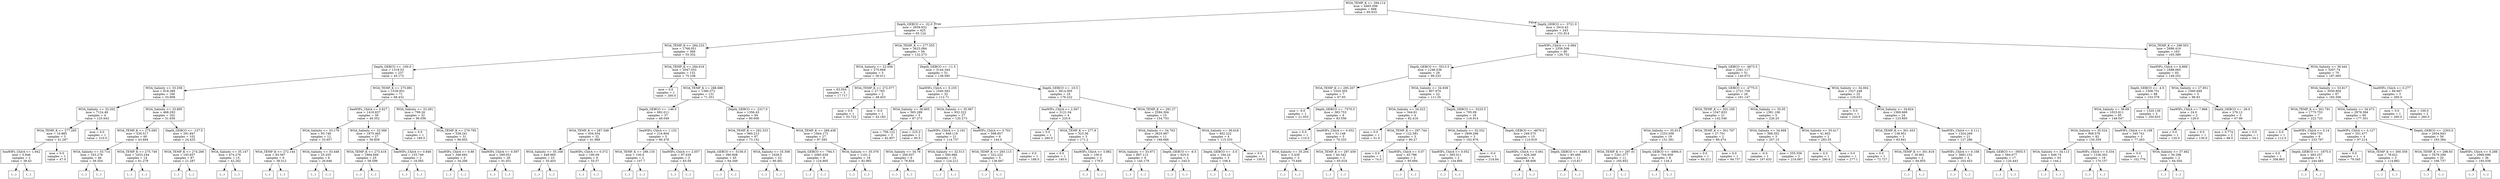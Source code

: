 digraph Tree {
node [shape=box] ;
0 [label="WOA_TEMP_K <= 294.114\nmse = 4465.006\nsamples = 668\nvalue = 95.633"] ;
1 [label="Depth_GEBCO <= -32.0\nmse = 2659.832\nsamples = 425\nvalue = 65.124"] ;
0 -> 1 [labeldistance=2.5, labelangle=45, headlabel="True"] ;
2 [label="WOA_TEMP_K <= 284.233\nmse = 1768.051\nsamples = 369\nvalue = 55.352"] ;
1 -> 2 ;
3 [label="Depth_GEBCO <= -100.0\nmse = 1319.53\nsamples = 237\nvalue = 45.172"] ;
2 -> 3 ;
4 [label="WOA_Salinity <= 33.258\nmse = 818.389\nsamples = 166\nvalue = 33.808"] ;
3 -> 4 ;
5 [label="WOA_Salinity <= 33.202\nmse = 7124.49\nsamples = 4\nvalue = 125.643"] ;
4 -> 5 ;
6 [label="WOA_TEMP_K <= 277.265\nmse = 16.885\nsamples = 3\nvalue = 41.287"] ;
5 -> 6 ;
7 [label="SeaWIFs_ChlrA <= 1.942\nmse = 0.846\nsamples = 2\nvalue = 38.43"] ;
6 -> 7 ;
8 [label="(...)"] ;
7 -> 8 ;
9 [label="(...)"] ;
7 -> 9 ;
10 [label="mse = 0.0\nsamples = 1\nvalue = 47.0"] ;
6 -> 10 ;
11 [label="mse = 0.0\nsamples = 1\nvalue = 210.0"] ;
5 -> 11 ;
12 [label="WOA_Salinity <= 33.895\nmse = 468.293\nsamples = 162\nvalue = 31.656"] ;
4 -> 12 ;
13 [label="WOA_TEMP_K <= 275.585\nmse = 530.517\nsamples = 60\nvalue = 43.694"] ;
12 -> 13 ;
14 [label="WOA_Salinity <= 33.714\nmse = 163.278\nsamples = 46\nvalue = 39.354"] ;
13 -> 14 ;
15 [label="(...)"] ;
14 -> 15 ;
54 [label="(...)"] ;
14 -> 54 ;
99 [label="WOA_TEMP_K <= 275.749\nmse = 1633.244\nsamples = 14\nvalue = 61.279"] ;
13 -> 99 ;
100 [label="(...)"] ;
99 -> 100 ;
101 [label="(...)"] ;
99 -> 101 ;
126 [label="Depth_GEBCO <= -137.5\nmse = 291.847\nsamples = 102\nvalue = 24.433"] ;
12 -> 126 ;
127 [label="WOA_TEMP_K <= 274.266\nmse = 193.657\nsamples = 87\nvalue = 21.287"] ;
126 -> 127 ;
128 [label="(...)"] ;
127 -> 128 ;
141 [label="(...)"] ;
127 -> 141 ;
244 [label="WOA_Salinity <= 35.147\nmse = 474.276\nsamples = 15\nvalue = 42.262"] ;
126 -> 244 ;
245 [label="(...)"] ;
244 -> 245 ;
254 [label="(...)"] ;
244 -> 254 ;
267 [label="WOA_TEMP_K <= 275.891\nmse = 1539.931\nsamples = 71\nvalue = 68.432"] ;
3 -> 267 ;
268 [label="SeaWIFs_ChlrA <= 0.627\nmse = 1416.837\nsamples = 39\nvalue = 49.352"] ;
267 -> 268 ;
269 [label="WOA_Salinity <= 33.176\nmse = 93.746\nsamples = 12\nvalue = 33.657"] ;
268 -> 269 ;
270 [label="WOA_TEMP_K <= 272.144\nmse = 83.567\nsamples = 6\nvalue = 38.512"] ;
269 -> 270 ;
271 [label="(...)"] ;
270 -> 271 ;
272 [label="(...)"] ;
270 -> 272 ;
273 [label="WOA_Salinity <= 33.448\nmse = 25.255\nsamples = 6\nvalue = 26.646"] ;
269 -> 273 ;
274 [label="(...)"] ;
273 -> 274 ;
275 [label="(...)"] ;
273 -> 275 ;
280 [label="WOA_Salinity <= 33.366\nmse = 1875.465\nsamples = 27\nvalue = 56.859"] ;
268 -> 280 ;
281 [label="WOA_TEMP_K <= 273.418\nmse = 1884.949\nsamples = 25\nvalue = 58.599"] ;
280 -> 281 ;
282 [label="(...)"] ;
281 -> 282 ;
289 [label="(...)"] ;
281 -> 289 ;
290 [label="SeaWIFs_ChlrA <= 0.846\nmse = 133.749\nsamples = 2\nvalue = 18.565"] ;
280 -> 290 ;
291 [label="(...)"] ;
290 -> 291 ;
292 [label="(...)"] ;
290 -> 292 ;
293 [label="WOA_Salinity <= 33.291\nmse = 799.26\nsamples = 32\nvalue = 90.056"] ;
267 -> 293 ;
294 [label="mse = 0.0\nsamples = 1\nvalue = 180.0"] ;
293 -> 294 ;
295 [label="WOA_TEMP_K <= 279.795\nmse = 538.241\nsamples = 31\nvalue = 86.955"] ;
293 -> 295 ;
296 [label="SeaWIFs_ChlrA <= 0.86\nmse = 346.692\nsamples = 3\nvalue = 34.206"] ;
295 -> 296 ;
297 [label="(...)"] ;
296 -> 297 ;
298 [label="(...)"] ;
296 -> 298 ;
301 [label="SeaWIFs_ChlrA <= 0.597\nmse = 269.051\nsamples = 28\nvalue = 91.931"] ;
295 -> 301 ;
302 [label="(...)"] ;
301 -> 302 ;
307 [label="(...)"] ;
301 -> 307 ;
332 [label="WOA_TEMP_K <= 284.616\nmse = 2047.033\nsamples = 132\nvalue = 75.106"] ;
2 -> 332 ;
333 [label="mse = 0.0\nsamples = 1\nvalue = 260.0"] ;
332 -> 333 ;
334 [label="WOA_TEMP_K <= 288.686\nmse = 1380.372\nsamples = 131\nvalue = 71.351"] ;
332 -> 334 ;
335 [label="Depth_GEBCO <= -146.0\nmse = 682.011\nsamples = 37\nvalue = 48.049"] ;
334 -> 335 ;
336 [label="WOA_TEMP_K <= 287.548\nmse = 454.554\nsamples = 32\nvalue = 41.988"] ;
335 -> 336 ;
337 [label="WOA_Salinity <= 35.168\nmse = 449.965\nsamples = 23\nvalue = 35.403"] ;
336 -> 337 ;
338 [label="(...)"] ;
337 -> 338 ;
357 [label="(...)"] ;
337 -> 357 ;
376 [label="SeaWIFs_ChlrA <= 0.372\nmse = 190.09\nsamples = 9\nvalue = 55.57"] ;
336 -> 376 ;
377 [label="(...)"] ;
376 -> 377 ;
388 [label="(...)"] ;
376 -> 388 ;
393 [label="SeaWIFs_ChlrA <= 1.152\nmse = 216.804\nsamples = 5\nvalue = 90.478"] ;
335 -> 393 ;
394 [label="WOA_TEMP_K <= 286.135\nmse = 100.0\nsamples = 2\nvalue = 107.7"] ;
393 -> 394 ;
395 [label="(...)"] ;
394 -> 395 ;
396 [label="(...)"] ;
394 -> 396 ;
397 [label="SeaWIFs_ChlrA <= 2.057\nmse = 97.438\nsamples = 3\nvalue = 83.59"] ;
393 -> 397 ;
398 [label="(...)"] ;
397 -> 398 ;
401 [label="(...)"] ;
397 -> 401 ;
402 [label="Depth_GEBCO <= -2317.0\nmse = 1356.43\nsamples = 94\nvalue = 80.606"] ;
334 -> 402 ;
403 [label="WOA_TEMP_K <= 292.333\nmse = 960.213\nsamples = 67\nvalue = 73.152"] ;
402 -> 403 ;
404 [label="Depth_GEBCO <= -5156.0\nmse = 390.808\nsamples = 45\nvalue = 64.349"] ;
403 -> 404 ;
405 [label="(...)"] ;
404 -> 405 ;
410 [label="(...)"] ;
404 -> 410 ;
481 [label="WOA_Salinity <= 35.308\nmse = 1628.5\nsamples = 22\nvalue = 90.491"] ;
403 -> 481 ;
482 [label="(...)"] ;
481 -> 482 ;
483 [label="(...)"] ;
481 -> 483 ;
520 [label="WOA_TEMP_K <= 289.438\nmse = 1844.172\nsamples = 27\nvalue = 97.595"] ;
402 -> 520 ;
521 [label="Depth_GEBCO <= -794.5\nmse = 2085.639\nsamples = 9\nvalue = 124.905"] ;
520 -> 521 ;
522 [label="(...)"] ;
521 -> 522 ;
523 [label="(...)"] ;
521 -> 523 ;
536 [label="WOA_Salinity <= 35.376\nmse = 1101.2\nsamples = 18\nvalue = 82.965"] ;
520 -> 536 ;
537 [label="(...)"] ;
536 -> 537 ;
560 [label="(...)"] ;
536 -> 560 ;
563 [label="WOA_TEMP_K <= 277.555\nmse = 3623.084\nsamples = 56\nvalue = 132.273"] ;
1 -> 563 ;
564 [label="WOA_Salinity <= 23.056\nmse = 275.668\nsamples = 5\nvalue = 30.011"] ;
563 -> 564 ;
565 [label="mse = 63.054\nsamples = 3\nvalue = 17.717"] ;
564 -> 565 ;
566 [label="WOA_TEMP_K <= 272.077\nmse = 27.765\nsamples = 2\nvalue = 48.453"] ;
564 -> 566 ;
567 [label="mse = 0.0\nsamples = 1\nvalue = 53.722"] ;
566 -> 567 ;
568 [label="mse = -0.0\nsamples = 1\nvalue = 43.183"] ;
566 -> 568 ;
569 [label="Depth_GEBCO <= -11.5\nmse = 3144.344\nsamples = 51\nvalue = 138.585"] ;
563 -> 569 ;
570 [label="SeaWIFs_ChlrA <= 0.235\nmse = 1040.583\nsamples = 32\nvalue = 112.71"] ;
569 -> 570 ;
571 [label="WOA_Salinity <= 36.605\nmse = 565.289\nsamples = 5\nvalue = 87.273"] ;
570 -> 571 ;
572 [label="mse = 706.122\nsamples = 3\nvalue = 82.857"] ;
571 -> 572 ;
573 [label="mse = 225.0\nsamples = 2\nvalue = 95.0"] ;
571 -> 573 ;
574 [label="WOA_Salinity <= 35.067\nmse = 932.322\nsamples = 27\nvalue = 120.273"] ;
570 -> 574 ;
575 [label="SeaWIFs_ChlrA <= 2.191\nmse = 848.119\nsamples = 21\nvalue = 114.737"] ;
574 -> 575 ;
576 [label="WOA_Salinity <= 34.76\nmse = 200.937\nsamples = 6\nvalue = 76.834"] ;
575 -> 576 ;
577 [label="(...)"] ;
576 -> 577 ;
586 [label="(...)"] ;
576 -> 586 ;
587 [label="WOA_Salinity <= 32.513\nmse = 560.966\nsamples = 15\nvalue = 124.212"] ;
575 -> 587 ;
588 [label="(...)"] ;
587 -> 588 ;
601 [label="(...)"] ;
587 -> 601 ;
616 [label="SeaWIFs_ChlrA <= 0.703\nmse = 598.857\nsamples = 6\nvalue = 144.0"] ;
574 -> 616 ;
617 [label="WOA_TEMP_K <= 293.113\nmse = 322.222\nsamples = 5\nvalue = 136.667"] ;
616 -> 617 ;
618 [label="(...)"] ;
617 -> 618 ;
619 [label="(...)"] ;
617 -> 619 ;
620 [label="mse = 0.0\nsamples = 1\nvalue = 188.0"] ;
616 -> 620 ;
621 [label="Depth_GEBCO <= -10.5\nmse = 3814.005\nsamples = 19\nvalue = 176.222"] ;
569 -> 621 ;
622 [label="SeaWIFs_ChlrA <= 2.567\nmse = 3121.04\nsamples = 4\nvalue = 225.6"] ;
621 -> 622 ;
623 [label="mse = 0.0\nsamples = 1\nvalue = 280.0"] ;
622 -> 623 ;
624 [label="WOA_TEMP_K <= 277.8\nmse = 323.36\nsamples = 3\nvalue = 171.2"] ;
622 -> 624 ;
625 [label="mse = 0.0\nsamples = 1\nvalue = 140.0"] ;
624 -> 625 ;
626 [label="SeaWIFs_ChlrA <= 3.982\nmse = 100.0\nsamples = 2\nvalue = 179.0"] ;
624 -> 626 ;
627 [label="(...)"] ;
626 -> 627 ;
628 [label="(...)"] ;
626 -> 628 ;
629 [label="WOA_TEMP_K <= 291.27\nmse = 2594.304\nsamples = 15\nvalue = 154.753"] ;
621 -> 629 ;
630 [label="WOA_Salinity <= 34.763\nmse = 2625.967\nsamples = 11\nvalue = 168.666"] ;
629 -> 630 ;
631 [label="WOA_Salinity <= 33.971\nmse = 897.112\nsamples = 9\nvalue = 145.179"] ;
630 -> 631 ;
632 [label="(...)"] ;
631 -> 632 ;
643 [label="(...)"] ;
631 -> 643 ;
646 [label="Depth_GEBCO <= -6.5\nmse = 625.0\nsamples = 2\nvalue = 245.0"] ;
630 -> 646 ;
647 [label="(...)"] ;
646 -> 647 ;
648 [label="(...)"] ;
646 -> 648 ;
649 [label="WOA_Salinity <= 36.618\nmse = 402.222\nsamples = 4\nvalue = 115.333"] ;
629 -> 649 ;
650 [label="Depth_GEBCO <= -3.0\nmse = 194.24\nsamples = 3\nvalue = 108.4"] ;
649 -> 650 ;
651 [label="(...)"] ;
650 -> 651 ;
654 [label="(...)"] ;
650 -> 654 ;
655 [label="mse = 0.0\nsamples = 1\nvalue = 150.0"] ;
649 -> 655 ;
656 [label="Depth_GEBCO <= -3721.0\nmse = 2910.43\nsamples = 243\nvalue = 151.914"] ;
0 -> 656 [labeldistance=2.5, labelangle=-45, headlabel="False"] ;
657 [label="SeaWIFs_ChlrA <= 0.084\nmse = 2356.506\nsamples = 80\nvalue = 126.752"] ;
656 -> 657 ;
658 [label="Depth_GEBCO <= -5513.5\nmse = 1246.536\nsamples = 29\nvalue = 99.233"] ;
657 -> 658 ;
659 [label="WOA_TEMP_K <= 295.207\nmse = 1020.305\nsamples = 7\nvalue = 67.93"] ;
658 -> 659 ;
660 [label="mse = -0.0\nsamples = 1\nvalue = 21.053"] ;
659 -> 660 ;
661 [label="Depth_GEBCO <= -7570.5\nmse = 383.753\nsamples = 6\nvalue = 83.556"] ;
659 -> 661 ;
662 [label="mse = 0.0\nsamples = 1\nvalue = 110.0"] ;
661 -> 662 ;
663 [label="SeaWIFs_ChlrA <= 0.052\nmse = 51.148\nsamples = 5\nvalue = 70.333"] ;
661 -> 663 ;
664 [label="WOA_Salinity <= 35.204\nmse = 5.439\nsamples = 3\nvalue = 75.649"] ;
663 -> 664 ;
665 [label="(...)"] ;
664 -> 665 ;
666 [label="(...)"] ;
664 -> 666 ;
667 [label="WOA_TEMP_K <= 297.459\nmse = 40.342\nsamples = 2\nvalue = 65.018"] ;
663 -> 667 ;
668 [label="(...)"] ;
667 -> 668 ;
669 [label="(...)"] ;
667 -> 669 ;
670 [label="WOA_Salinity <= 34.938\nmse = 807.974\nsamples = 22\nvalue = 111.35"] ;
658 -> 670 ;
671 [label="WOA_Salinity <= 34.323\nmse = 344.81\nsamples = 4\nvalue = 82.416"] ;
670 -> 671 ;
672 [label="mse = 0.0\nsamples = 1\nvalue = 51.0"] ;
671 -> 672 ;
673 [label="WOA_TEMP_K <= 297.744\nmse = 122.581\nsamples = 3\nvalue = 90.27"] ;
671 -> 673 ;
674 [label="mse = 0.0\nsamples = 1\nvalue = 74.0"] ;
673 -> 674 ;
675 [label="SeaWIFs_ChlrA <= 0.07\nmse = 45.786\nsamples = 2\nvalue = 95.694"] ;
673 -> 675 ;
676 [label="(...)"] ;
675 -> 676 ;
677 [label="(...)"] ;
675 -> 677 ;
678 [label="Depth_GEBCO <= -5225.5\nmse = 705.09\nsamples = 18\nvalue = 116.914"] ;
670 -> 678 ;
679 [label="WOA_Salinity <= 35.332\nmse = 1809.298\nsamples = 3\nvalue = 162.876"] ;
678 -> 679 ;
680 [label="SeaWIFs_ChlrA <= 0.052\nmse = 365.011\nsamples = 2\nvalue = 134.895"] ;
679 -> 680 ;
681 [label="(...)"] ;
680 -> 681 ;
682 [label="(...)"] ;
680 -> 682 ;
683 [label="mse = -0.0\nsamples = 1\nvalue = 218.84"] ;
679 -> 683 ;
684 [label="Depth_GEBCO <= -4670.0\nmse = 249.575\nsamples = 15\nvalue = 110.919"] ;
678 -> 684 ;
685 [label="SeaWIFs_ChlrA <= 0.061\nmse = 426.269\nsamples = 4\nvalue = 88.606"] ;
684 -> 685 ;
686 [label="(...)"] ;
685 -> 686 ;
689 [label="(...)"] ;
685 -> 689 ;
692 [label="Depth_GEBCO <= -4486.5\nmse = 85.489\nsamples = 11\nvalue = 115.617"] ;
684 -> 692 ;
693 [label="(...)"] ;
692 -> 693 ;
702 [label="(...)"] ;
692 -> 702 ;
711 [label="Depth_GEBCO <= -4673.5\nmse = 2341.117\nsamples = 51\nvalue = 140.673"] ;
657 -> 711 ;
712 [label="Depth_GEBCO <= -4775.0\nmse = 2721.759\nsamples = 26\nvalue = 161.147"] ;
711 -> 712 ;
713 [label="WOA_TEMP_K <= 301.185\nmse = 1547.833\nsamples = 21\nvalue = 142.546"] ;
712 -> 713 ;
714 [label="WOA_Salinity <= 35.913\nmse = 1253.509\nsamples = 19\nvalue = 151.391"] ;
713 -> 714 ;
715 [label="WOA_TEMP_K <= 297.01\nmse = 1261.377\nsamples = 11\nvalue = 165.852"] ;
714 -> 715 ;
716 [label="(...)"] ;
715 -> 716 ;
719 [label="(...)"] ;
715 -> 719 ;
736 [label="Depth_GEBCO <= -4994.0\nmse = 704.959\nsamples = 8\nvalue = 134.3"] ;
714 -> 736 ;
737 [label="(...)"] ;
736 -> 737 ;
746 [label="(...)"] ;
736 -> 746 ;
751 [label="WOA_TEMP_K <= 301.767\nmse = 27.701\nsamples = 2\nvalue = 89.474"] ;
713 -> 751 ;
752 [label="mse = 0.0\nsamples = 1\nvalue = 84.211"] ;
751 -> 752 ;
753 [label="mse = 0.0\nsamples = 1\nvalue = 94.737"] ;
751 -> 753 ;
754 [label="WOA_Salinity <= 35.05\nmse = 1381.106\nsamples = 5\nvalue = 226.25"] ;
712 -> 754 ;
755 [label="WOA_Salinity <= 34.668\nmse = 368.352\nsamples = 3\nvalue = 207.15"] ;
754 -> 755 ;
756 [label="mse = -0.0\nsamples = 1\nvalue = 197.633"] ;
755 -> 756 ;
757 [label="mse = 555.556\nsamples = 2\nvalue = 216.667"] ;
755 -> 757 ;
758 [label="WOA_Salinity <= 35.417\nmse = 41.603\nsamples = 2\nvalue = 283.55"] ;
754 -> 758 ;
759 [label="mse = 0.0\nsamples = 1\nvalue = 290.0"] ;
758 -> 759 ;
760 [label="mse = 0.0\nsamples = 1\nvalue = 277.1"] ;
758 -> 760 ;
761 [label="WOA_Salinity <= 34.004\nmse = 1527.248\nsamples = 25\nvalue = 125.631"] ;
711 -> 761 ;
762 [label="mse = 0.0\nsamples = 1\nvalue = 220.0"] ;
761 -> 762 ;
763 [label="WOA_Salinity <= 34.824\nmse = 1369.669\nsamples = 24\nvalue = 123.665"] ;
761 -> 763 ;
764 [label="WOA_TEMP_K <= 301.453\nmse = 138.951\nsamples = 3\nvalue = 83.841"] ;
763 -> 764 ;
765 [label="mse = 0.0\nsamples = 1\nvalue = 72.727"] ;
764 -> 765 ;
766 [label="WOA_TEMP_K <= 301.818\nmse = 30.861\nsamples = 2\nvalue = 94.955"] ;
764 -> 766 ;
767 [label="(...)"] ;
766 -> 767 ;
768 [label="(...)"] ;
766 -> 768 ;
769 [label="SeaWIFs_ChlrA <= 0.111\nmse = 1324.269\nsamples = 21\nvalue = 127.286"] ;
763 -> 769 ;
770 [label="SeaWIFs_ChlrA <= 0.108\nmse = 3681.152\nsamples = 4\nvalue = 163.453"] ;
769 -> 770 ;
771 [label="(...)"] ;
770 -> 771 ;
776 [label="(...)"] ;
770 -> 776 ;
777 [label="Depth_GEBCO <= -3955.5\nmse = 584.077\nsamples = 17\nvalue = 120.443"] ;
769 -> 777 ;
778 [label="(...)"] ;
777 -> 778 ;
801 [label="(...)"] ;
777 -> 801 ;
808 [label="WOA_TEMP_K <= 298.503\nmse = 2686.419\nsamples = 163\nvalue = 165.389"] ;
656 -> 808 ;
809 [label="SeaWIFs_ChlrA <= 6.869\nmse = 1688.065\nsamples = 93\nvalue = 149.252"] ;
808 -> 809 ;
810 [label="Depth_GEBCO <= -4.5\nmse = 1508.751\nsamples = 88\nvalue = 153.379"] ;
809 -> 810 ;
811 [label="WOA_Salinity <= 36.69\nmse = 1023.811\nsamples = 85\nvalue = 148.547"] ;
810 -> 811 ;
812 [label="WOA_Salinity <= 35.524\nmse = 908.576\nsamples = 82\nvalue = 150.359"] ;
811 -> 812 ;
813 [label="WOA_Salinity <= 34.113\nmse = 646.74\nsamples = 63\nvalue = 144.2"] ;
812 -> 813 ;
814 [label="(...)"] ;
813 -> 814 ;
879 [label="(...)"] ;
813 -> 879 ;
898 [label="SeaWIFs_ChlrA <= 0.334\nmse = 1236.302\nsamples = 19\nvalue = 170.157"] ;
812 -> 898 ;
899 [label="(...)"] ;
898 -> 899 ;
920 [label="(...)"] ;
898 -> 920 ;
923 [label="SeaWIFs_ChlrA <= 0.108\nmse = 345.741\nsamples = 3\nvalue = 77.263"] ;
811 -> 923 ;
924 [label="mse = 0.0\nsamples = 1\nvalue = 102.779"] ;
923 -> 924 ;
925 [label="WOA_Salinity <= 37.462\nmse = 30.298\nsamples = 2\nvalue = 64.504"] ;
923 -> 925 ;
926 [label="(...)"] ;
925 -> 926 ;
927 [label="(...)"] ;
925 -> 927 ;
928 [label="mse = 1320.139\nsamples = 3\nvalue = 250.833"] ;
810 -> 928 ;
929 [label="WOA_Salinity <= 27.951\nmse = 1000.949\nsamples = 5\nvalue = 96.83"] ;
809 -> 929 ;
930 [label="SeaWIFs_ChlrA <= 7.868\nmse = 24.0\nsamples = 2\nvalue = 126.0"] ;
929 -> 930 ;
931 [label="mse = 0.0\nsamples = 1\nvalue = 120.0"] ;
930 -> 931 ;
932 [label="mse = 0.0\nsamples = 1\nvalue = 130.0"] ;
930 -> 932 ;
933 [label="Depth_GEBCO <= -26.0\nmse = 276.12\nsamples = 3\nvalue = 67.66"] ;
929 -> 933 ;
934 [label="mse = 0.774\nsamples = 2\nvalue = 88.0"] ;
933 -> 934 ;
935 [label="mse = 0.0\nsamples = 1\nvalue = 54.1"] ;
933 -> 935 ;
936 [label="WOA_Salinity <= 36.442\nmse = 3207.74\nsamples = 70\nvalue = 187.065"] ;
808 -> 936 ;
937 [label="WOA_Salinity <= 33.817\nmse = 3050.804\nsamples = 67\nvalue = 182.506"] ;
936 -> 937 ;
938 [label="WOA_TEMP_K <= 301.791\nmse = 1775.753\nsamples = 7\nvalue = 222.725"] ;
937 -> 938 ;
939 [label="mse = 0.0\nsamples = 1\nvalue = 112.0"] ;
938 -> 939 ;
940 [label="SeaWIFs_ChlrA <= 0.14\nmse = 604.735\nsamples = 6\nvalue = 233.797"] ;
938 -> 940 ;
941 [label="mse = 0.0\nsamples = 1\nvalue = 208.863"] ;
940 -> 941 ;
942 [label="Depth_GEBCO <= -1875.0\nmse = 483.257\nsamples = 5\nvalue = 244.483"] ;
940 -> 942 ;
943 [label="(...)"] ;
942 -> 943 ;
948 [label="(...)"] ;
942 -> 948 ;
949 [label="WOA_Salinity <= 34.473\nmse = 2979.394\nsamples = 60\nvalue = 177.301"] ;
937 -> 949 ;
950 [label="SeaWIFs_ChlrA <= 0.127\nmse = 351.477\nsamples = 4\nvalue = 97.214"] ;
949 -> 950 ;
951 [label="mse = 0.0\nsamples = 1\nvalue = 79.545"] ;
950 -> 951 ;
952 [label="WOA_TEMP_K <= 300.359\nmse = 78.621\nsamples = 3\nvalue = 114.882"] ;
950 -> 952 ;
953 [label="(...)"] ;
952 -> 953 ;
954 [label="(...)"] ;
952 -> 954 ;
957 [label="Depth_GEBCO <= -2303.0\nmse = 2654.843\nsamples = 56\nvalue = 183.384"] ;
949 -> 957 ;
958 [label="WOA_TEMP_K <= 298.93\nmse = 1679.299\nsamples = 20\nvalue = 166.737"] ;
957 -> 958 ;
959 [label="(...)"] ;
958 -> 959 ;
970 [label="(...)"] ;
958 -> 970 ;
991 [label="SeaWIFs_ChlrA <= 0.288\nmse = 2966.696\nsamples = 36\nvalue = 193.039"] ;
957 -> 991 ;
992 [label="(...)"] ;
991 -> 992 ;
1001 [label="(...)"] ;
991 -> 1001 ;
1028 [label="SeaWIFs_ChlrA <= 0.277\nmse = 66.667\nsamples = 3\nvalue = 260.0"] ;
936 -> 1028 ;
1029 [label="mse = 0.0\nsamples = 1\nvalue = 260.0"] ;
1028 -> 1029 ;
1030 [label="mse = 100.0\nsamples = 2\nvalue = 260.0"] ;
1028 -> 1030 ;
}